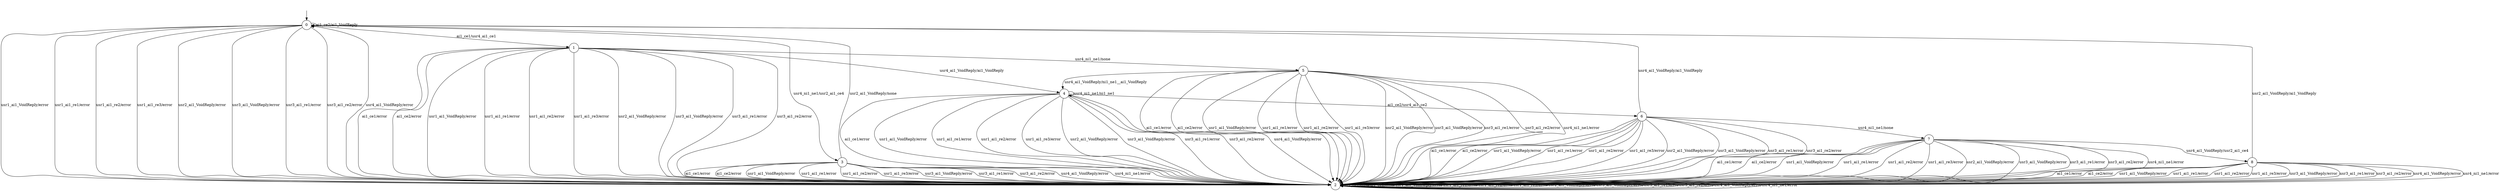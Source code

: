 digraph g {

    __start0 [label="" shape="none"]

    "0" [shape="circle" label="0"];
    "1" [shape="circle" label="1"];
    "2" [shape="circle" label="2"];
    "3" [shape="circle" label="3"];
    "4" [shape="circle" label="4"];
    "5" [shape="circle" label="5"];
    "6" [shape="circle" label="6"];
    "7" [shape="circle" label="7"];
    "8" [shape="circle" label="8"];
    "0" -> "1" [label="ai1_ce1/usr4_ai1_ce1"];
    "0" -> "0" [label="ai1_ce2/ai1_VoidReply"];
    "0" -> "2" [label="usr1_ai1_VoidReply/error"];
    "0" -> "2" [label="usr1_ai1_re1/error"];
    "0" -> "2" [label="usr1_ai1_re2/error"];
    "0" -> "2" [label="usr1_ai1_re3/error"];
    "0" -> "2" [label="usr2_ai1_VoidReply/error"];
    "0" -> "2" [label="usr3_ai1_VoidReply/error"];
    "0" -> "2" [label="usr3_ai1_re1/error"];
    "0" -> "2" [label="usr3_ai1_re2/error"];
    "0" -> "2" [label="usr4_ai1_VoidReply/error"];
    "0" -> "3" [label="usr4_ni1_ne1/usr2_ai1_ce4"];
    "1" -> "2" [label="ai1_ce1/error"];
    "1" -> "2" [label="ai1_ce2/error"];
    "1" -> "2" [label="usr1_ai1_VoidReply/error"];
    "1" -> "2" [label="usr1_ai1_re1/error"];
    "1" -> "2" [label="usr1_ai1_re2/error"];
    "1" -> "2" [label="usr1_ai1_re3/error"];
    "1" -> "2" [label="usr2_ai1_VoidReply/error"];
    "1" -> "2" [label="usr3_ai1_VoidReply/error"];
    "1" -> "2" [label="usr3_ai1_re1/error"];
    "1" -> "2" [label="usr3_ai1_re2/error"];
    "1" -> "4" [label="usr4_ai1_VoidReply/ai1_VoidReply"];
    "1" -> "5" [label="usr4_ni1_ne1/none"];
    "2" -> "2" [label="ai1_ce1/error"];
    "2" -> "2" [label="ai1_ce2/error"];
    "2" -> "2" [label="usr1_ai1_VoidReply/error"];
    "2" -> "2" [label="usr1_ai1_re1/error"];
    "2" -> "2" [label="usr1_ai1_re2/error"];
    "2" -> "2" [label="usr1_ai1_re3/error"];
    "2" -> "2" [label="usr2_ai1_VoidReply/error"];
    "2" -> "2" [label="usr3_ai1_VoidReply/error"];
    "2" -> "2" [label="usr3_ai1_re1/error"];
    "2" -> "2" [label="usr3_ai1_re2/error"];
    "2" -> "2" [label="usr4_ai1_VoidReply/error"];
    "2" -> "2" [label="usr4_ni1_ne1/error"];
    "3" -> "2" [label="ai1_ce1/error"];
    "3" -> "2" [label="ai1_ce2/error"];
    "3" -> "2" [label="usr1_ai1_VoidReply/error"];
    "3" -> "2" [label="usr1_ai1_re1/error"];
    "3" -> "2" [label="usr1_ai1_re2/error"];
    "3" -> "2" [label="usr1_ai1_re3/error"];
    "3" -> "0" [label="usr2_ai1_VoidReply/none"];
    "3" -> "2" [label="usr3_ai1_VoidReply/error"];
    "3" -> "2" [label="usr3_ai1_re1/error"];
    "3" -> "2" [label="usr3_ai1_re2/error"];
    "3" -> "2" [label="usr4_ai1_VoidReply/error"];
    "3" -> "2" [label="usr4_ni1_ne1/error"];
    "4" -> "2" [label="ai1_ce1/error"];
    "4" -> "6" [label="ai1_ce2/usr4_ai1_ce2"];
    "4" -> "2" [label="usr1_ai1_VoidReply/error"];
    "4" -> "2" [label="usr1_ai1_re1/error"];
    "4" -> "2" [label="usr1_ai1_re2/error"];
    "4" -> "2" [label="usr1_ai1_re3/error"];
    "4" -> "2" [label="usr2_ai1_VoidReply/error"];
    "4" -> "2" [label="usr3_ai1_VoidReply/error"];
    "4" -> "2" [label="usr3_ai1_re1/error"];
    "4" -> "2" [label="usr3_ai1_re2/error"];
    "4" -> "2" [label="usr4_ai1_VoidReply/error"];
    "4" -> "4" [label="usr4_ni1_ne1/ni1_ne1"];
    "5" -> "2" [label="ai1_ce1/error"];
    "5" -> "2" [label="ai1_ce2/error"];
    "5" -> "2" [label="usr1_ai1_VoidReply/error"];
    "5" -> "2" [label="usr1_ai1_re1/error"];
    "5" -> "2" [label="usr1_ai1_re2/error"];
    "5" -> "2" [label="usr1_ai1_re3/error"];
    "5" -> "2" [label="usr2_ai1_VoidReply/error"];
    "5" -> "2" [label="usr3_ai1_VoidReply/error"];
    "5" -> "2" [label="usr3_ai1_re1/error"];
    "5" -> "2" [label="usr3_ai1_re2/error"];
    "5" -> "4" [label="usr4_ai1_VoidReply/ni1_ne1__ai1_VoidReply"];
    "5" -> "2" [label="usr4_ni1_ne1/error"];
    "6" -> "2" [label="ai1_ce1/error"];
    "6" -> "2" [label="ai1_ce2/error"];
    "6" -> "2" [label="usr1_ai1_VoidReply/error"];
    "6" -> "2" [label="usr1_ai1_re1/error"];
    "6" -> "2" [label="usr1_ai1_re2/error"];
    "6" -> "2" [label="usr1_ai1_re3/error"];
    "6" -> "2" [label="usr2_ai1_VoidReply/error"];
    "6" -> "2" [label="usr3_ai1_VoidReply/error"];
    "6" -> "2" [label="usr3_ai1_re1/error"];
    "6" -> "2" [label="usr3_ai1_re2/error"];
    "6" -> "0" [label="usr4_ai1_VoidReply/ai1_VoidReply"];
    "6" -> "7" [label="usr4_ni1_ne1/none"];
    "7" -> "2" [label="ai1_ce1/error"];
    "7" -> "2" [label="ai1_ce2/error"];
    "7" -> "2" [label="usr1_ai1_VoidReply/error"];
    "7" -> "2" [label="usr1_ai1_re1/error"];
    "7" -> "2" [label="usr1_ai1_re2/error"];
    "7" -> "2" [label="usr1_ai1_re3/error"];
    "7" -> "2" [label="usr2_ai1_VoidReply/error"];
    "7" -> "2" [label="usr3_ai1_VoidReply/error"];
    "7" -> "2" [label="usr3_ai1_re1/error"];
    "7" -> "2" [label="usr3_ai1_re2/error"];
    "7" -> "8" [label="usr4_ai1_VoidReply/usr2_ai1_ce4"];
    "7" -> "2" [label="usr4_ni1_ne1/error"];
    "8" -> "2" [label="ai1_ce1/error"];
    "8" -> "2" [label="ai1_ce2/error"];
    "8" -> "2" [label="usr1_ai1_VoidReply/error"];
    "8" -> "2" [label="usr1_ai1_re1/error"];
    "8" -> "2" [label="usr1_ai1_re2/error"];
    "8" -> "2" [label="usr1_ai1_re3/error"];
    "8" -> "0" [label="usr2_ai1_VoidReply/ai1_VoidReply"];
    "8" -> "2" [label="usr3_ai1_VoidReply/error"];
    "8" -> "2" [label="usr3_ai1_re1/error"];
    "8" -> "2" [label="usr3_ai1_re2/error"];
    "8" -> "2" [label="usr4_ai1_VoidReply/error"];
    "8" -> "2" [label="usr4_ni1_ne1/error"];

    __start0 -> "0";
}
